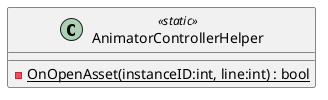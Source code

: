 @startuml
class AnimatorControllerHelper <<static>> {
    {static} - OnOpenAsset(instanceID:int, line:int) : bool
}
@enduml
